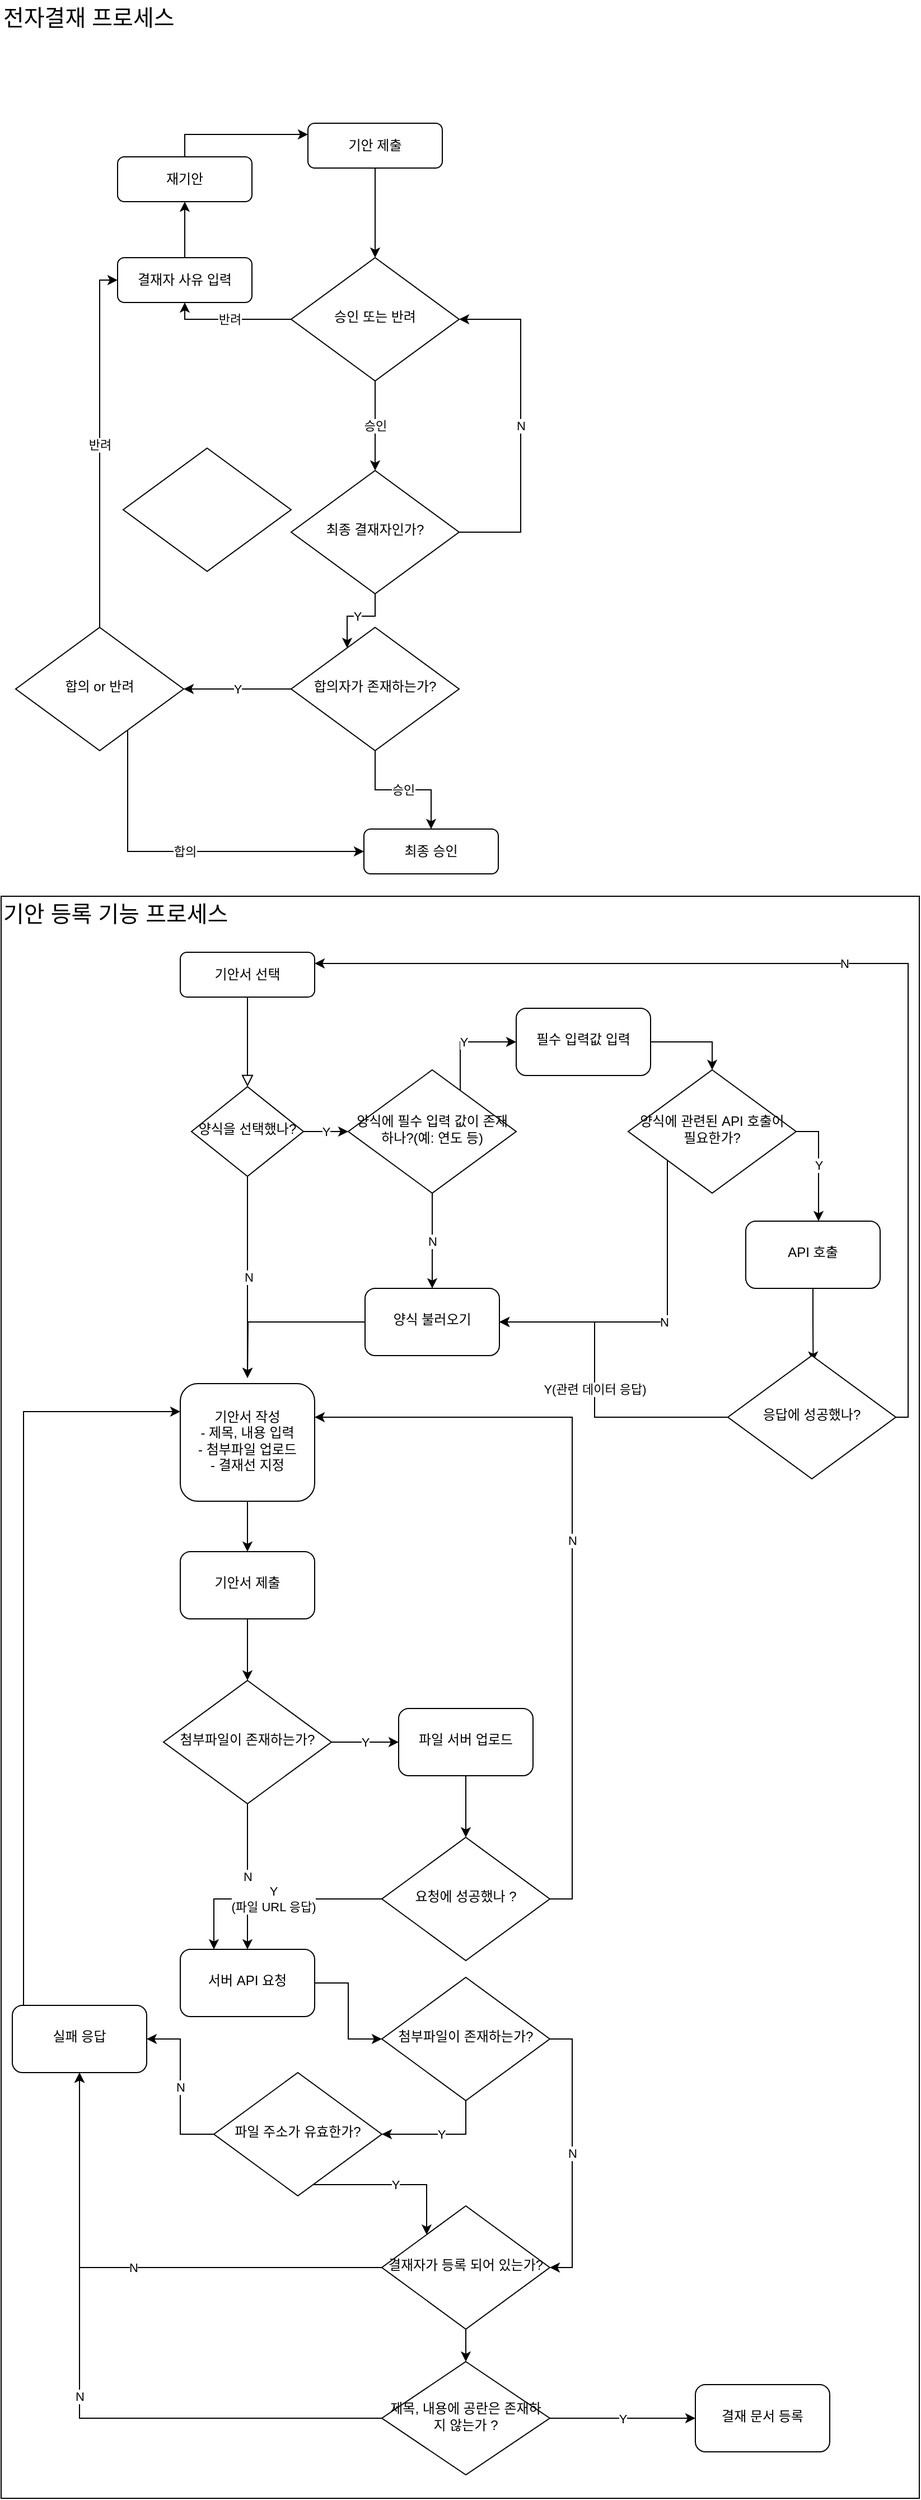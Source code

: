 <mxfile version="27.0.8">
  <diagram id="C5RBs43oDa-KdzZeNtuy" name="Page-1">
    <mxGraphModel dx="191" dy="655" grid="1" gridSize="10" guides="1" tooltips="1" connect="1" arrows="1" fold="1" page="1" pageScale="1" pageWidth="827" pageHeight="1169" math="0" shadow="0">
      <root>
        <mxCell id="WIyWlLk6GJQsqaUBKTNV-0" />
        <mxCell id="WIyWlLk6GJQsqaUBKTNV-1" parent="WIyWlLk6GJQsqaUBKTNV-0" />
        <mxCell id="mEFdu7dtF87CoEE0iX8Z-2" value="" style="group" parent="WIyWlLk6GJQsqaUBKTNV-1" vertex="1" connectable="0">
          <mxGeometry x="827" y="800" width="820" height="1430" as="geometry" />
        </mxCell>
        <mxCell id="X-wY6sLNJJ8y5qjuj98b-58" value="" style="rounded=0;whiteSpace=wrap;html=1;" parent="mEFdu7dtF87CoEE0iX8Z-2" vertex="1">
          <mxGeometry width="820" height="1430" as="geometry" />
        </mxCell>
        <mxCell id="WIyWlLk6GJQsqaUBKTNV-2" value="" style="rounded=0;html=1;jettySize=auto;orthogonalLoop=1;fontSize=11;endArrow=block;endFill=0;endSize=8;strokeWidth=1;shadow=0;labelBackgroundColor=none;edgeStyle=orthogonalEdgeStyle;" parent="mEFdu7dtF87CoEE0iX8Z-2" source="WIyWlLk6GJQsqaUBKTNV-3" target="WIyWlLk6GJQsqaUBKTNV-6" edge="1">
          <mxGeometry relative="1" as="geometry" />
        </mxCell>
        <mxCell id="WIyWlLk6GJQsqaUBKTNV-3" value="기안서 선택" style="rounded=1;whiteSpace=wrap;html=1;fontSize=12;glass=0;strokeWidth=1;shadow=0;" parent="mEFdu7dtF87CoEE0iX8Z-2" vertex="1">
          <mxGeometry x="160" y="50" width="120" height="40" as="geometry" />
        </mxCell>
        <mxCell id="X-wY6sLNJJ8y5qjuj98b-17" value="N" style="edgeStyle=orthogonalEdgeStyle;rounded=0;orthogonalLoop=1;jettySize=auto;html=1;" parent="mEFdu7dtF87CoEE0iX8Z-2" source="WIyWlLk6GJQsqaUBKTNV-6" edge="1">
          <mxGeometry relative="1" as="geometry">
            <mxPoint x="220" y="430" as="targetPoint" />
          </mxGeometry>
        </mxCell>
        <mxCell id="WIyWlLk6GJQsqaUBKTNV-6" value="양식을 선택했나?" style="rhombus;whiteSpace=wrap;html=1;shadow=0;fontFamily=Helvetica;fontSize=12;align=center;strokeWidth=1;spacing=6;spacingTop=-4;" parent="mEFdu7dtF87CoEE0iX8Z-2" vertex="1">
          <mxGeometry x="170" y="170" width="100" height="80" as="geometry" />
        </mxCell>
        <mxCell id="X-wY6sLNJJ8y5qjuj98b-2" value="N" style="edgeStyle=orthogonalEdgeStyle;rounded=0;orthogonalLoop=1;jettySize=auto;html=1;" parent="mEFdu7dtF87CoEE0iX8Z-2" source="X-wY6sLNJJ8y5qjuj98b-0" target="X-wY6sLNJJ8y5qjuj98b-1" edge="1">
          <mxGeometry relative="1" as="geometry" />
        </mxCell>
        <mxCell id="X-wY6sLNJJ8y5qjuj98b-0" value="양식에 필수 입력 값이 존재하나?(예: 연도 등)" style="rhombus;whiteSpace=wrap;html=1;shadow=0;fontFamily=Helvetica;fontSize=12;align=center;strokeWidth=1;spacing=6;spacingTop=-4;" parent="mEFdu7dtF87CoEE0iX8Z-2" vertex="1">
          <mxGeometry x="310" y="155" width="150" height="110" as="geometry" />
        </mxCell>
        <mxCell id="X-wY6sLNJJ8y5qjuj98b-19" style="edgeStyle=orthogonalEdgeStyle;rounded=0;orthogonalLoop=1;jettySize=auto;html=1;" parent="mEFdu7dtF87CoEE0iX8Z-2" source="X-wY6sLNJJ8y5qjuj98b-1" edge="1">
          <mxGeometry relative="1" as="geometry">
            <mxPoint x="220" y="430" as="targetPoint" />
          </mxGeometry>
        </mxCell>
        <mxCell id="X-wY6sLNJJ8y5qjuj98b-1" value="양식 불러오기" style="rounded=1;whiteSpace=wrap;html=1;shadow=0;strokeWidth=1;spacing=6;spacingTop=-4;" parent="mEFdu7dtF87CoEE0iX8Z-2" vertex="1">
          <mxGeometry x="325" y="350" width="120" height="60" as="geometry" />
        </mxCell>
        <mxCell id="X-wY6sLNJJ8y5qjuj98b-3" value="Y" style="edgeStyle=orthogonalEdgeStyle;rounded=0;orthogonalLoop=1;jettySize=auto;html=1;entryX=0;entryY=0.5;entryDx=0;entryDy=0;" parent="mEFdu7dtF87CoEE0iX8Z-2" source="WIyWlLk6GJQsqaUBKTNV-6" target="X-wY6sLNJJ8y5qjuj98b-0" edge="1">
          <mxGeometry relative="1" as="geometry">
            <mxPoint x="330" y="210" as="targetPoint" />
          </mxGeometry>
        </mxCell>
        <mxCell id="X-wY6sLNJJ8y5qjuj98b-5" value="Y" style="edgeStyle=orthogonalEdgeStyle;rounded=0;orthogonalLoop=1;jettySize=auto;html=1;entryX=0;entryY=0.5;entryDx=0;entryDy=0;" parent="mEFdu7dtF87CoEE0iX8Z-2" source="X-wY6sLNJJ8y5qjuj98b-0" target="mEFdu7dtF87CoEE0iX8Z-0" edge="1">
          <mxGeometry relative="1" as="geometry">
            <mxPoint x="625.04" y="239.52" as="targetPoint" />
            <Array as="points">
              <mxPoint x="410" y="130" />
            </Array>
          </mxGeometry>
        </mxCell>
        <mxCell id="X-wY6sLNJJ8y5qjuj98b-9" value="Y" style="edgeStyle=orthogonalEdgeStyle;rounded=0;orthogonalLoop=1;jettySize=auto;html=1;" parent="mEFdu7dtF87CoEE0iX8Z-2" source="X-wY6sLNJJ8y5qjuj98b-6" target="X-wY6sLNJJ8y5qjuj98b-8" edge="1">
          <mxGeometry relative="1" as="geometry">
            <Array as="points">
              <mxPoint x="730" y="210" />
            </Array>
          </mxGeometry>
        </mxCell>
        <mxCell id="X-wY6sLNJJ8y5qjuj98b-6" value="양식에 관련된 API 호출이 필요한가?" style="rhombus;whiteSpace=wrap;html=1;shadow=0;fontFamily=Helvetica;fontSize=12;align=center;strokeWidth=1;spacing=6;spacingTop=-4;" parent="mEFdu7dtF87CoEE0iX8Z-2" vertex="1">
          <mxGeometry x="560" y="155" width="150" height="110" as="geometry" />
        </mxCell>
        <mxCell id="X-wY6sLNJJ8y5qjuj98b-7" value="N" style="edgeStyle=orthogonalEdgeStyle;rounded=0;orthogonalLoop=1;jettySize=auto;html=1;entryX=1;entryY=0.5;entryDx=0;entryDy=0;" parent="mEFdu7dtF87CoEE0iX8Z-2" source="X-wY6sLNJJ8y5qjuj98b-6" target="X-wY6sLNJJ8y5qjuj98b-1" edge="1">
          <mxGeometry relative="1" as="geometry">
            <mxPoint x="480" y="380" as="targetPoint" />
            <Array as="points">
              <mxPoint x="595" y="380" />
            </Array>
          </mxGeometry>
        </mxCell>
        <mxCell id="X-wY6sLNJJ8y5qjuj98b-13" style="edgeStyle=orthogonalEdgeStyle;rounded=0;orthogonalLoop=1;jettySize=auto;html=1;entryX=0.508;entryY=0.048;entryDx=0;entryDy=0;entryPerimeter=0;" parent="mEFdu7dtF87CoEE0iX8Z-2" source="X-wY6sLNJJ8y5qjuj98b-8" target="X-wY6sLNJJ8y5qjuj98b-14" edge="1">
          <mxGeometry relative="1" as="geometry">
            <mxPoint x="740" y="410" as="targetPoint" />
          </mxGeometry>
        </mxCell>
        <mxCell id="X-wY6sLNJJ8y5qjuj98b-8" value="API 호출" style="rounded=1;whiteSpace=wrap;html=1;shadow=0;strokeWidth=1;spacing=6;spacingTop=-4;" parent="mEFdu7dtF87CoEE0iX8Z-2" vertex="1">
          <mxGeometry x="665" y="290" width="120" height="60" as="geometry" />
        </mxCell>
        <mxCell id="X-wY6sLNJJ8y5qjuj98b-15" value="Y(관련 데이터 응답)" style="edgeStyle=orthogonalEdgeStyle;rounded=0;orthogonalLoop=1;jettySize=auto;html=1;entryX=1;entryY=0.5;entryDx=0;entryDy=0;" parent="mEFdu7dtF87CoEE0iX8Z-2" source="X-wY6sLNJJ8y5qjuj98b-14" target="X-wY6sLNJJ8y5qjuj98b-1" edge="1">
          <mxGeometry relative="1" as="geometry">
            <mxPoint x="460" y="380" as="targetPoint" />
            <Array as="points">
              <mxPoint x="530" y="465" />
              <mxPoint x="530" y="380" />
            </Array>
          </mxGeometry>
        </mxCell>
        <mxCell id="X-wY6sLNJJ8y5qjuj98b-16" value="N" style="edgeStyle=orthogonalEdgeStyle;rounded=0;orthogonalLoop=1;jettySize=auto;html=1;entryX=1;entryY=0.25;entryDx=0;entryDy=0;" parent="mEFdu7dtF87CoEE0iX8Z-2" source="X-wY6sLNJJ8y5qjuj98b-14" target="WIyWlLk6GJQsqaUBKTNV-3" edge="1">
          <mxGeometry relative="1" as="geometry">
            <Array as="points">
              <mxPoint x="810" y="465" />
              <mxPoint x="810" y="60" />
            </Array>
          </mxGeometry>
        </mxCell>
        <mxCell id="X-wY6sLNJJ8y5qjuj98b-14" value="응답에 성공했나?" style="rhombus;whiteSpace=wrap;html=1;shadow=0;fontFamily=Helvetica;fontSize=12;align=center;strokeWidth=1;spacing=6;spacingTop=-4;" parent="mEFdu7dtF87CoEE0iX8Z-2" vertex="1">
          <mxGeometry x="649" y="410" width="150" height="110" as="geometry" />
        </mxCell>
        <mxCell id="X-wY6sLNJJ8y5qjuj98b-21" style="edgeStyle=orthogonalEdgeStyle;rounded=0;orthogonalLoop=1;jettySize=auto;html=1;entryX=0.5;entryY=0;entryDx=0;entryDy=0;" parent="mEFdu7dtF87CoEE0iX8Z-2" source="X-wY6sLNJJ8y5qjuj98b-18" target="X-wY6sLNJJ8y5qjuj98b-20" edge="1">
          <mxGeometry relative="1" as="geometry" />
        </mxCell>
        <mxCell id="X-wY6sLNJJ8y5qjuj98b-18" value="기안서 작성&lt;div&gt;- 제목, 내용 입력&lt;/div&gt;&lt;div&gt;- 첨부파일 업로드&lt;/div&gt;&lt;div&gt;- 결재선 지정&lt;/div&gt;" style="rounded=1;whiteSpace=wrap;html=1;shadow=0;strokeWidth=1;spacing=6;spacingTop=-4;align=center;" parent="mEFdu7dtF87CoEE0iX8Z-2" vertex="1">
          <mxGeometry x="160" y="435" width="120" height="105" as="geometry" />
        </mxCell>
        <mxCell id="X-wY6sLNJJ8y5qjuj98b-24" style="edgeStyle=orthogonalEdgeStyle;rounded=0;orthogonalLoop=1;jettySize=auto;html=1;entryX=0.5;entryY=0;entryDx=0;entryDy=0;" parent="mEFdu7dtF87CoEE0iX8Z-2" source="X-wY6sLNJJ8y5qjuj98b-20" target="X-wY6sLNJJ8y5qjuj98b-23" edge="1">
          <mxGeometry relative="1" as="geometry" />
        </mxCell>
        <mxCell id="X-wY6sLNJJ8y5qjuj98b-20" value="기안서 제출" style="rounded=1;whiteSpace=wrap;html=1;shadow=0;strokeWidth=1;spacing=6;spacingTop=-4;" parent="mEFdu7dtF87CoEE0iX8Z-2" vertex="1">
          <mxGeometry x="160" y="585" width="120" height="60" as="geometry" />
        </mxCell>
        <mxCell id="X-wY6sLNJJ8y5qjuj98b-28" value="Y" style="edgeStyle=orthogonalEdgeStyle;rounded=0;orthogonalLoop=1;jettySize=auto;html=1;" parent="mEFdu7dtF87CoEE0iX8Z-2" source="X-wY6sLNJJ8y5qjuj98b-23" target="X-wY6sLNJJ8y5qjuj98b-27" edge="1">
          <mxGeometry relative="1" as="geometry" />
        </mxCell>
        <mxCell id="X-wY6sLNJJ8y5qjuj98b-30" value="N" style="edgeStyle=orthogonalEdgeStyle;rounded=0;orthogonalLoop=1;jettySize=auto;html=1;" parent="mEFdu7dtF87CoEE0iX8Z-2" source="X-wY6sLNJJ8y5qjuj98b-23" target="X-wY6sLNJJ8y5qjuj98b-29" edge="1">
          <mxGeometry relative="1" as="geometry" />
        </mxCell>
        <mxCell id="X-wY6sLNJJ8y5qjuj98b-23" value="첨부파일이 존재하는가?" style="rhombus;whiteSpace=wrap;html=1;shadow=0;fontFamily=Helvetica;fontSize=12;align=center;strokeWidth=1;spacing=6;spacingTop=-4;" parent="mEFdu7dtF87CoEE0iX8Z-2" vertex="1">
          <mxGeometry x="145" y="700" width="150" height="110" as="geometry" />
        </mxCell>
        <mxCell id="X-wY6sLNJJ8y5qjuj98b-34" style="edgeStyle=orthogonalEdgeStyle;rounded=0;orthogonalLoop=1;jettySize=auto;html=1;entryX=0.5;entryY=0;entryDx=0;entryDy=0;" parent="mEFdu7dtF87CoEE0iX8Z-2" source="X-wY6sLNJJ8y5qjuj98b-27" target="X-wY6sLNJJ8y5qjuj98b-33" edge="1">
          <mxGeometry relative="1" as="geometry" />
        </mxCell>
        <mxCell id="X-wY6sLNJJ8y5qjuj98b-27" value="파일 서버 업로드" style="rounded=1;whiteSpace=wrap;html=1;shadow=0;strokeWidth=1;spacing=6;spacingTop=-4;" parent="mEFdu7dtF87CoEE0iX8Z-2" vertex="1">
          <mxGeometry x="355" y="725" width="120" height="60" as="geometry" />
        </mxCell>
        <mxCell id="X-wY6sLNJJ8y5qjuj98b-48" style="edgeStyle=orthogonalEdgeStyle;rounded=0;orthogonalLoop=1;jettySize=auto;html=1;" parent="mEFdu7dtF87CoEE0iX8Z-2" source="X-wY6sLNJJ8y5qjuj98b-29" target="X-wY6sLNJJ8y5qjuj98b-47" edge="1">
          <mxGeometry relative="1" as="geometry" />
        </mxCell>
        <mxCell id="X-wY6sLNJJ8y5qjuj98b-29" value="서버 API 요청" style="rounded=1;whiteSpace=wrap;html=1;shadow=0;strokeWidth=1;spacing=6;spacingTop=-4;" parent="mEFdu7dtF87CoEE0iX8Z-2" vertex="1">
          <mxGeometry x="160" y="940" width="120" height="60" as="geometry" />
        </mxCell>
        <mxCell id="X-wY6sLNJJ8y5qjuj98b-35" value="Y&lt;div&gt;(파일 URL 응답)&lt;/div&gt;" style="edgeStyle=orthogonalEdgeStyle;rounded=0;orthogonalLoop=1;jettySize=auto;html=1;" parent="mEFdu7dtF87CoEE0iX8Z-2" source="X-wY6sLNJJ8y5qjuj98b-33" edge="1">
          <mxGeometry relative="1" as="geometry">
            <mxPoint x="190" y="940" as="targetPoint" />
            <Array as="points">
              <mxPoint x="190" y="895" />
              <mxPoint x="190" y="940" />
            </Array>
            <mxPoint as="offset" />
          </mxGeometry>
        </mxCell>
        <mxCell id="X-wY6sLNJJ8y5qjuj98b-33" value="요청에 성공했나 ?" style="rhombus;whiteSpace=wrap;html=1;shadow=0;fontFamily=Helvetica;fontSize=12;align=center;strokeWidth=1;spacing=6;spacingTop=-4;" parent="mEFdu7dtF87CoEE0iX8Z-2" vertex="1">
          <mxGeometry x="340" y="840" width="150" height="110" as="geometry" />
        </mxCell>
        <mxCell id="X-wY6sLNJJ8y5qjuj98b-36" value="N" style="edgeStyle=orthogonalEdgeStyle;rounded=0;orthogonalLoop=1;jettySize=auto;html=1;" parent="mEFdu7dtF87CoEE0iX8Z-2" source="X-wY6sLNJJ8y5qjuj98b-33" edge="1">
          <mxGeometry relative="1" as="geometry">
            <mxPoint x="280" y="465" as="targetPoint" />
            <Array as="points">
              <mxPoint x="510" y="895" />
              <mxPoint x="510" y="465" />
            </Array>
          </mxGeometry>
        </mxCell>
        <mxCell id="X-wY6sLNJJ8y5qjuj98b-40" value="N" style="edgeStyle=orthogonalEdgeStyle;rounded=0;orthogonalLoop=1;jettySize=auto;html=1;entryX=0.5;entryY=1;entryDx=0;entryDy=0;" parent="mEFdu7dtF87CoEE0iX8Z-2" source="X-wY6sLNJJ8y5qjuj98b-37" target="X-wY6sLNJJ8y5qjuj98b-39" edge="1">
          <mxGeometry relative="1" as="geometry" />
        </mxCell>
        <mxCell id="X-wY6sLNJJ8y5qjuj98b-43" style="edgeStyle=orthogonalEdgeStyle;rounded=0;orthogonalLoop=1;jettySize=auto;html=1;entryX=0.5;entryY=0;entryDx=0;entryDy=0;" parent="mEFdu7dtF87CoEE0iX8Z-2" source="X-wY6sLNJJ8y5qjuj98b-37" target="X-wY6sLNJJ8y5qjuj98b-42" edge="1">
          <mxGeometry relative="1" as="geometry" />
        </mxCell>
        <mxCell id="X-wY6sLNJJ8y5qjuj98b-37" value="결재자가 등록 되어 있는가?" style="rhombus;whiteSpace=wrap;html=1;shadow=0;fontFamily=Helvetica;fontSize=12;align=center;strokeWidth=1;spacing=6;spacingTop=-4;" parent="mEFdu7dtF87CoEE0iX8Z-2" vertex="1">
          <mxGeometry x="340" y="1169" width="150" height="110" as="geometry" />
        </mxCell>
        <mxCell id="X-wY6sLNJJ8y5qjuj98b-39" value="실패 응답" style="rounded=1;whiteSpace=wrap;html=1;shadow=0;strokeWidth=1;spacing=6;spacingTop=-4;" parent="mEFdu7dtF87CoEE0iX8Z-2" vertex="1">
          <mxGeometry x="10" y="990" width="120" height="60" as="geometry" />
        </mxCell>
        <mxCell id="X-wY6sLNJJ8y5qjuj98b-41" style="edgeStyle=orthogonalEdgeStyle;rounded=0;orthogonalLoop=1;jettySize=auto;html=1;" parent="mEFdu7dtF87CoEE0iX8Z-2" source="X-wY6sLNJJ8y5qjuj98b-39" edge="1">
          <mxGeometry relative="1" as="geometry">
            <mxPoint x="160" y="460" as="targetPoint" />
            <Array as="points">
              <mxPoint x="20" y="460" />
            </Array>
          </mxGeometry>
        </mxCell>
        <mxCell id="X-wY6sLNJJ8y5qjuj98b-44" value="N" style="edgeStyle=orthogonalEdgeStyle;rounded=0;orthogonalLoop=1;jettySize=auto;html=1;entryX=0.5;entryY=1;entryDx=0;entryDy=0;" parent="mEFdu7dtF87CoEE0iX8Z-2" source="X-wY6sLNJJ8y5qjuj98b-42" target="X-wY6sLNJJ8y5qjuj98b-39" edge="1">
          <mxGeometry relative="1" as="geometry" />
        </mxCell>
        <mxCell id="X-wY6sLNJJ8y5qjuj98b-55" value="Y" style="edgeStyle=orthogonalEdgeStyle;rounded=0;orthogonalLoop=1;jettySize=auto;html=1;entryX=0;entryY=0.5;entryDx=0;entryDy=0;" parent="mEFdu7dtF87CoEE0iX8Z-2" source="X-wY6sLNJJ8y5qjuj98b-42" target="X-wY6sLNJJ8y5qjuj98b-56" edge="1">
          <mxGeometry relative="1" as="geometry">
            <mxPoint x="600" y="1358.5" as="targetPoint" />
          </mxGeometry>
        </mxCell>
        <mxCell id="X-wY6sLNJJ8y5qjuj98b-42" value="제목, 내용에 공란은 존재하지 않는가 ?" style="rhombus;whiteSpace=wrap;html=1;shadow=0;fontFamily=Helvetica;fontSize=12;align=center;strokeWidth=1;spacing=6;spacingTop=-4;" parent="mEFdu7dtF87CoEE0iX8Z-2" vertex="1">
          <mxGeometry x="340" y="1308" width="150" height="101" as="geometry" />
        </mxCell>
        <mxCell id="X-wY6sLNJJ8y5qjuj98b-51" value="Y" style="edgeStyle=orthogonalEdgeStyle;rounded=0;orthogonalLoop=1;jettySize=auto;html=1;entryX=1;entryY=0.5;entryDx=0;entryDy=0;" parent="mEFdu7dtF87CoEE0iX8Z-2" source="X-wY6sLNJJ8y5qjuj98b-47" target="X-wY6sLNJJ8y5qjuj98b-49" edge="1">
          <mxGeometry relative="1" as="geometry" />
        </mxCell>
        <mxCell id="X-wY6sLNJJ8y5qjuj98b-52" value="N" style="edgeStyle=orthogonalEdgeStyle;rounded=0;orthogonalLoop=1;jettySize=auto;html=1;entryX=1;entryY=0.5;entryDx=0;entryDy=0;" parent="mEFdu7dtF87CoEE0iX8Z-2" source="X-wY6sLNJJ8y5qjuj98b-47" target="X-wY6sLNJJ8y5qjuj98b-37" edge="1">
          <mxGeometry relative="1" as="geometry">
            <Array as="points">
              <mxPoint x="510" y="1020" />
              <mxPoint x="510" y="1224" />
            </Array>
          </mxGeometry>
        </mxCell>
        <mxCell id="X-wY6sLNJJ8y5qjuj98b-47" value="첨부파일이 존재하는가?" style="rhombus;whiteSpace=wrap;html=1;shadow=0;fontFamily=Helvetica;fontSize=12;align=center;strokeWidth=1;spacing=6;spacingTop=-4;" parent="mEFdu7dtF87CoEE0iX8Z-2" vertex="1">
          <mxGeometry x="340" y="965" width="150" height="110" as="geometry" />
        </mxCell>
        <mxCell id="X-wY6sLNJJ8y5qjuj98b-53" value="N" style="edgeStyle=orthogonalEdgeStyle;rounded=0;orthogonalLoop=1;jettySize=auto;html=1;" parent="mEFdu7dtF87CoEE0iX8Z-2" source="X-wY6sLNJJ8y5qjuj98b-49" target="X-wY6sLNJJ8y5qjuj98b-39" edge="1">
          <mxGeometry relative="1" as="geometry" />
        </mxCell>
        <mxCell id="X-wY6sLNJJ8y5qjuj98b-54" value="Y" style="edgeStyle=orthogonalEdgeStyle;rounded=0;orthogonalLoop=1;jettySize=auto;html=1;" parent="mEFdu7dtF87CoEE0iX8Z-2" source="X-wY6sLNJJ8y5qjuj98b-49" target="X-wY6sLNJJ8y5qjuj98b-37" edge="1">
          <mxGeometry relative="1" as="geometry">
            <Array as="points">
              <mxPoint x="380" y="1150" />
            </Array>
          </mxGeometry>
        </mxCell>
        <mxCell id="X-wY6sLNJJ8y5qjuj98b-49" value="파일 주소가 유효한가?" style="rhombus;whiteSpace=wrap;html=1;shadow=0;fontFamily=Helvetica;fontSize=12;align=center;strokeWidth=1;spacing=6;spacingTop=-4;" parent="mEFdu7dtF87CoEE0iX8Z-2" vertex="1">
          <mxGeometry x="190" y="1050" width="150" height="110" as="geometry" />
        </mxCell>
        <mxCell id="X-wY6sLNJJ8y5qjuj98b-56" value="결재 문서 등록" style="rounded=1;whiteSpace=wrap;html=1;shadow=0;strokeWidth=1;spacing=6;spacingTop=-4;" parent="mEFdu7dtF87CoEE0iX8Z-2" vertex="1">
          <mxGeometry x="620" y="1328.5" width="120" height="60" as="geometry" />
        </mxCell>
        <mxCell id="X-wY6sLNJJ8y5qjuj98b-57" value="기안 등록 기능 프로세스" style="text;html=1;align=left;verticalAlign=middle;whiteSpace=wrap;rounded=0;fontSize=20;" parent="mEFdu7dtF87CoEE0iX8Z-2" vertex="1">
          <mxGeometry width="240" height="30" as="geometry" />
        </mxCell>
        <mxCell id="mEFdu7dtF87CoEE0iX8Z-1" style="edgeStyle=orthogonalEdgeStyle;rounded=0;orthogonalLoop=1;jettySize=auto;html=1;entryX=0.5;entryY=0;entryDx=0;entryDy=0;" parent="mEFdu7dtF87CoEE0iX8Z-2" source="mEFdu7dtF87CoEE0iX8Z-0" target="X-wY6sLNJJ8y5qjuj98b-6" edge="1">
          <mxGeometry relative="1" as="geometry">
            <Array as="points">
              <mxPoint x="635" y="130" />
            </Array>
          </mxGeometry>
        </mxCell>
        <mxCell id="mEFdu7dtF87CoEE0iX8Z-0" value="필수 입력값 입력" style="rounded=1;whiteSpace=wrap;html=1;shadow=0;strokeWidth=1;spacing=6;spacingTop=-4;" parent="mEFdu7dtF87CoEE0iX8Z-2" vertex="1">
          <mxGeometry x="460" y="100" width="120" height="60" as="geometry" />
        </mxCell>
        <mxCell id="X-wY6sLNJJ8y5qjuj98b-111" style="edgeStyle=orthogonalEdgeStyle;rounded=0;orthogonalLoop=1;jettySize=auto;html=1;" parent="WIyWlLk6GJQsqaUBKTNV-1" source="X-wY6sLNJJ8y5qjuj98b-62" target="X-wY6sLNJJ8y5qjuj98b-110" edge="1">
          <mxGeometry relative="1" as="geometry" />
        </mxCell>
        <mxCell id="X-wY6sLNJJ8y5qjuj98b-62" value="기안 제출" style="rounded=1;whiteSpace=wrap;html=1;fontSize=12;glass=0;strokeWidth=1;shadow=0;" parent="WIyWlLk6GJQsqaUBKTNV-1" vertex="1">
          <mxGeometry x="1101" y="110" width="120" height="40" as="geometry" />
        </mxCell>
        <mxCell id="X-wY6sLNJJ8y5qjuj98b-108" value="전자결재 프로세스" style="text;html=1;align=left;verticalAlign=middle;whiteSpace=wrap;rounded=0;fontSize=20;" parent="WIyWlLk6GJQsqaUBKTNV-1" vertex="1">
          <mxGeometry x="827" width="299" height="30" as="geometry" />
        </mxCell>
        <mxCell id="X-wY6sLNJJ8y5qjuj98b-114" value="승인" style="edgeStyle=orthogonalEdgeStyle;rounded=0;orthogonalLoop=1;jettySize=auto;html=1;" parent="WIyWlLk6GJQsqaUBKTNV-1" source="X-wY6sLNJJ8y5qjuj98b-110" target="X-wY6sLNJJ8y5qjuj98b-113" edge="1">
          <mxGeometry relative="1" as="geometry" />
        </mxCell>
        <mxCell id="X-wY6sLNJJ8y5qjuj98b-118" value="반려" style="edgeStyle=orthogonalEdgeStyle;rounded=0;orthogonalLoop=1;jettySize=auto;html=1;entryX=0.5;entryY=1;entryDx=0;entryDy=0;" parent="WIyWlLk6GJQsqaUBKTNV-1" source="X-wY6sLNJJ8y5qjuj98b-110" target="X-wY6sLNJJ8y5qjuj98b-116" edge="1">
          <mxGeometry relative="1" as="geometry">
            <Array as="points">
              <mxPoint x="991" y="285" />
            </Array>
          </mxGeometry>
        </mxCell>
        <mxCell id="X-wY6sLNJJ8y5qjuj98b-110" value="승인 또는 반려" style="rhombus;whiteSpace=wrap;html=1;shadow=0;fontFamily=Helvetica;fontSize=12;align=center;strokeWidth=1;spacing=6;spacingTop=-4;" parent="WIyWlLk6GJQsqaUBKTNV-1" vertex="1">
          <mxGeometry x="1086" y="230" width="150" height="110" as="geometry" />
        </mxCell>
        <mxCell id="X-wY6sLNJJ8y5qjuj98b-115" value="N" style="edgeStyle=orthogonalEdgeStyle;rounded=0;orthogonalLoop=1;jettySize=auto;html=1;entryX=1;entryY=0.5;entryDx=0;entryDy=0;" parent="WIyWlLk6GJQsqaUBKTNV-1" source="X-wY6sLNJJ8y5qjuj98b-113" target="X-wY6sLNJJ8y5qjuj98b-110" edge="1">
          <mxGeometry relative="1" as="geometry">
            <Array as="points">
              <mxPoint x="1291" y="475" />
              <mxPoint x="1291" y="285" />
            </Array>
          </mxGeometry>
        </mxCell>
        <mxCell id="X-wY6sLNJJ8y5qjuj98b-113" value="최종 결재자인가?" style="rhombus;whiteSpace=wrap;html=1;shadow=0;fontFamily=Helvetica;fontSize=12;align=center;strokeWidth=1;spacing=6;spacingTop=-4;" parent="WIyWlLk6GJQsqaUBKTNV-1" vertex="1">
          <mxGeometry x="1086" y="420" width="150" height="110" as="geometry" />
        </mxCell>
        <mxCell id="X-wY6sLNJJ8y5qjuj98b-119" value="" style="edgeStyle=orthogonalEdgeStyle;rounded=0;orthogonalLoop=1;jettySize=auto;html=1;" parent="WIyWlLk6GJQsqaUBKTNV-1" source="X-wY6sLNJJ8y5qjuj98b-116" target="X-wY6sLNJJ8y5qjuj98b-117" edge="1">
          <mxGeometry relative="1" as="geometry" />
        </mxCell>
        <mxCell id="X-wY6sLNJJ8y5qjuj98b-116" value="결재자 사유 입력" style="rounded=1;whiteSpace=wrap;html=1;fontSize=12;glass=0;strokeWidth=1;shadow=0;" parent="WIyWlLk6GJQsqaUBKTNV-1" vertex="1">
          <mxGeometry x="931" y="230" width="120" height="40" as="geometry" />
        </mxCell>
        <mxCell id="X-wY6sLNJJ8y5qjuj98b-120" style="edgeStyle=orthogonalEdgeStyle;rounded=0;orthogonalLoop=1;jettySize=auto;html=1;entryX=0;entryY=0.25;entryDx=0;entryDy=0;" parent="WIyWlLk6GJQsqaUBKTNV-1" source="X-wY6sLNJJ8y5qjuj98b-117" target="X-wY6sLNJJ8y5qjuj98b-62" edge="1">
          <mxGeometry relative="1" as="geometry">
            <Array as="points">
              <mxPoint x="991" y="120" />
            </Array>
          </mxGeometry>
        </mxCell>
        <mxCell id="X-wY6sLNJJ8y5qjuj98b-117" value="재기안" style="rounded=1;whiteSpace=wrap;html=1;fontSize=12;glass=0;strokeWidth=1;shadow=0;" parent="WIyWlLk6GJQsqaUBKTNV-1" vertex="1">
          <mxGeometry x="931" y="140" width="120" height="40" as="geometry" />
        </mxCell>
        <mxCell id="X-wY6sLNJJ8y5qjuj98b-127" value="Y" style="edgeStyle=orthogonalEdgeStyle;rounded=0;orthogonalLoop=1;jettySize=auto;html=1;" parent="WIyWlLk6GJQsqaUBKTNV-1" source="X-wY6sLNJJ8y5qjuj98b-125" target="X-wY6sLNJJ8y5qjuj98b-126" edge="1">
          <mxGeometry relative="1" as="geometry" />
        </mxCell>
        <mxCell id="X-wY6sLNJJ8y5qjuj98b-128" value="반려" style="edgeStyle=orthogonalEdgeStyle;rounded=0;orthogonalLoop=1;jettySize=auto;html=1;entryX=0;entryY=0.5;entryDx=0;entryDy=0;exitX=0.5;exitY=0;exitDx=0;exitDy=0;" parent="WIyWlLk6GJQsqaUBKTNV-1" source="X-wY6sLNJJ8y5qjuj98b-126" target="X-wY6sLNJJ8y5qjuj98b-116" edge="1">
          <mxGeometry relative="1" as="geometry">
            <Array as="points">
              <mxPoint x="915" y="250" />
            </Array>
            <mxPoint x="991" y="615" as="sourcePoint" />
            <mxPoint x="992" y="270" as="targetPoint" />
          </mxGeometry>
        </mxCell>
        <mxCell id="X-wY6sLNJJ8y5qjuj98b-133" value="합의" style="edgeStyle=orthogonalEdgeStyle;rounded=0;orthogonalLoop=1;jettySize=auto;html=1;entryX=0;entryY=0.5;entryDx=0;entryDy=0;" parent="WIyWlLk6GJQsqaUBKTNV-1" source="X-wY6sLNJJ8y5qjuj98b-126" target="X-wY6sLNJJ8y5qjuj98b-134" edge="1">
          <mxGeometry relative="1" as="geometry">
            <mxPoint x="1251" y="690" as="targetPoint" />
            <Array as="points">
              <mxPoint x="940" y="760" />
            </Array>
          </mxGeometry>
        </mxCell>
        <mxCell id="X-wY6sLNJJ8y5qjuj98b-126" value="합의 or 반려" style="rhombus;whiteSpace=wrap;html=1;shadow=0;fontFamily=Helvetica;fontSize=12;align=center;strokeWidth=1;spacing=6;spacingTop=-4;" parent="WIyWlLk6GJQsqaUBKTNV-1" vertex="1">
          <mxGeometry x="840" y="560" width="150" height="110" as="geometry" />
        </mxCell>
        <mxCell id="X-wY6sLNJJ8y5qjuj98b-134" value="최종 승인" style="rounded=1;whiteSpace=wrap;html=1;fontSize=12;glass=0;strokeWidth=1;shadow=0;" parent="WIyWlLk6GJQsqaUBKTNV-1" vertex="1">
          <mxGeometry x="1151" y="740" width="120" height="40" as="geometry" />
        </mxCell>
        <mxCell id="CMO1WaPvKa_eRKTBKEh9-0" value="Y" style="edgeStyle=orthogonalEdgeStyle;rounded=0;orthogonalLoop=1;jettySize=auto;html=1;entryX=0.25;entryY=0;entryDx=0;entryDy=0;" edge="1" parent="WIyWlLk6GJQsqaUBKTNV-1" source="X-wY6sLNJJ8y5qjuj98b-113" target="X-wY6sLNJJ8y5qjuj98b-125">
          <mxGeometry relative="1" as="geometry">
            <mxPoint x="1181" y="740" as="targetPoint" />
            <Array as="points" />
            <mxPoint x="1161" y="530" as="sourcePoint" />
          </mxGeometry>
        </mxCell>
        <mxCell id="CMO1WaPvKa_eRKTBKEh9-3" value="승인" style="edgeStyle=orthogonalEdgeStyle;rounded=0;orthogonalLoop=1;jettySize=auto;html=1;" edge="1" parent="WIyWlLk6GJQsqaUBKTNV-1" source="X-wY6sLNJJ8y5qjuj98b-125" target="X-wY6sLNJJ8y5qjuj98b-134">
          <mxGeometry relative="1" as="geometry" />
        </mxCell>
        <mxCell id="X-wY6sLNJJ8y5qjuj98b-125" value="합의자가 존재하는가?" style="rhombus;whiteSpace=wrap;html=1;shadow=0;fontFamily=Helvetica;fontSize=12;align=center;strokeWidth=1;spacing=6;spacingTop=-4;" parent="WIyWlLk6GJQsqaUBKTNV-1" vertex="1">
          <mxGeometry x="1086" y="560" width="150" height="110" as="geometry" />
        </mxCell>
        <mxCell id="CMO1WaPvKa_eRKTBKEh9-2" value="" style="rhombus;whiteSpace=wrap;html=1;shadow=0;fontFamily=Helvetica;fontSize=12;align=center;strokeWidth=1;spacing=6;spacingTop=-4;" vertex="1" parent="WIyWlLk6GJQsqaUBKTNV-1">
          <mxGeometry x="936" y="400" width="150" height="110" as="geometry" />
        </mxCell>
      </root>
    </mxGraphModel>
  </diagram>
</mxfile>
